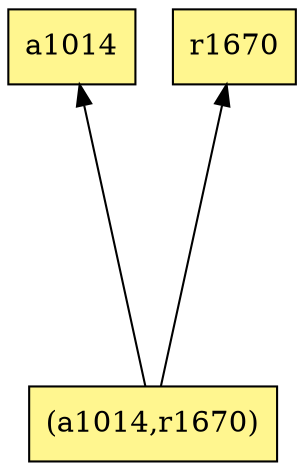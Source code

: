 digraph G {
rankdir=BT;ranksep="2.0";
"a1014" [shape=record,fillcolor=khaki1,style=filled,label="{a1014}"];
"r1670" [shape=record,fillcolor=khaki1,style=filled,label="{r1670}"];
"(a1014,r1670)" [shape=record,fillcolor=khaki1,style=filled,label="{(a1014,r1670)}"];
"(a1014,r1670)" -> "a1014"
"(a1014,r1670)" -> "r1670"
}